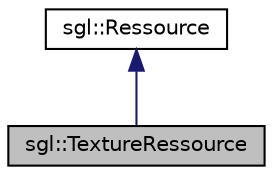 digraph "sgl::TextureRessource"
{
 // INTERACTIVE_SVG=YES
 // LATEX_PDF_SIZE
  edge [fontname="Helvetica",fontsize="10",labelfontname="Helvetica",labelfontsize="10"];
  node [fontname="Helvetica",fontsize="10",shape=record];
  Node1 [label="sgl::TextureRessource",height=0.2,width=0.4,color="black", fillcolor="grey75", style="filled", fontcolor="black",tooltip=" "];
  Node2 -> Node1 [dir="back",color="midnightblue",fontsize="10",style="solid",fontname="Helvetica"];
  Node2 [label="sgl::Ressource",height=0.2,width=0.4,color="black", fillcolor="white", style="filled",URL="$d5/d54/classsgl_1_1Ressource.html",tooltip=" "];
}
